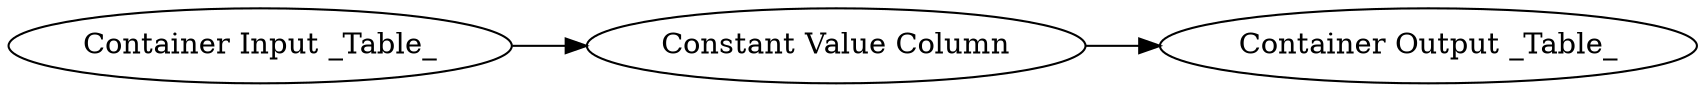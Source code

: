 digraph {
	1 [label="Container Output _Table_"]
	3 [label="Container Input _Table_"]
	5 [label="Constant Value Column"]
	3 -> 5
	5 -> 1
	rankdir=LR
}
